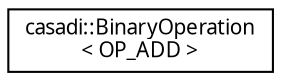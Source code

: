 digraph "Graphical Class Hierarchy"
{
  edge [fontname="FreeSans.ttf",fontsize="10",labelfontname="FreeSans.ttf",labelfontsize="10"];
  node [fontname="FreeSans.ttf",fontsize="10",shape=record];
  rankdir="LR";
  Node1 [label="casadi::BinaryOperation\l\< OP_ADD \>",height=0.2,width=0.4,color="black", fillcolor="white", style="filled",URL="$dc/d38/structcasadi_1_1BinaryOperation_3_01OP__ADD_01_4.html",tooltip="Addition. "];
}

